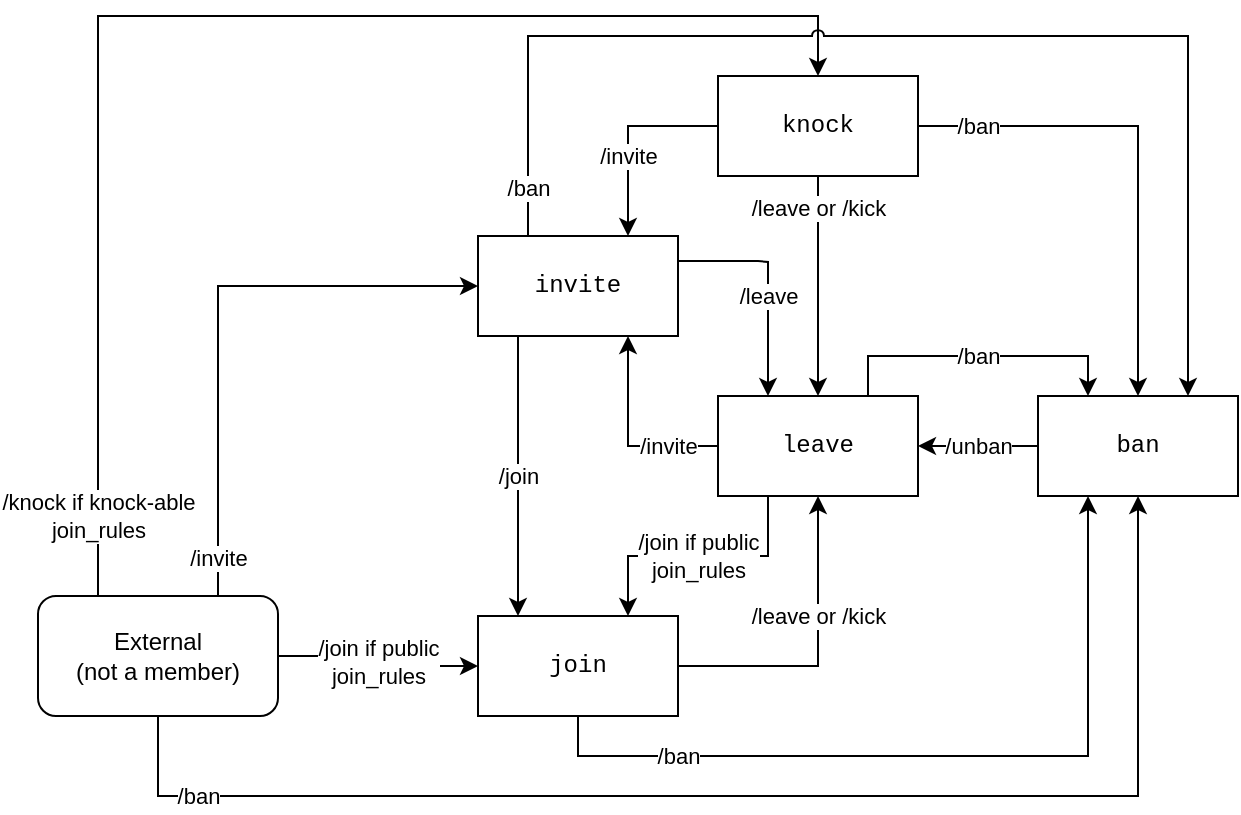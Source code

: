 <mxfile version="14.6.6" type="device"><diagram id="4a_pTli-mcEMNPq0ciXK" name="Page-1"><mxGraphModel dx="1718" dy="935" grid="1" gridSize="10" guides="1" tooltips="1" connect="1" arrows="1" fold="1" page="1" pageScale="1" pageWidth="827" pageHeight="1169" math="0" shadow="0"><root><mxCell id="0"/><mxCell id="1" parent="0"/><mxCell id="P05zALBlSnZwpnZ5Cu9t-11" value="/join" style="edgeStyle=orthogonalEdgeStyle;rounded=0;orthogonalLoop=1;jettySize=auto;html=1;" edge="1" parent="1" source="P05zALBlSnZwpnZ5Cu9t-1" target="P05zALBlSnZwpnZ5Cu9t-2"><mxGeometry relative="1" as="geometry"><Array as="points"><mxPoint x="290" y="360"/><mxPoint x="290" y="360"/></Array></mxGeometry></mxCell><mxCell id="P05zALBlSnZwpnZ5Cu9t-14" value="/leave" style="edgeStyle=orthogonalEdgeStyle;rounded=0;orthogonalLoop=1;jettySize=auto;html=1;exitX=1;exitY=0.25;exitDx=0;exitDy=0;entryX=0.25;entryY=0;entryDx=0;entryDy=0;" edge="1" parent="1" source="P05zALBlSnZwpnZ5Cu9t-25" target="P05zALBlSnZwpnZ5Cu9t-4"><mxGeometry x="0.107" relative="1" as="geometry"><mxPoint x="480" y="249.667" as="targetPoint"/><Array as="points"><mxPoint x="410" y="263"/><mxPoint x="415" y="263"/></Array><mxPoint as="offset"/></mxGeometry></mxCell><mxCell id="P05zALBlSnZwpnZ5Cu9t-1" value="invite" style="rounded=0;whiteSpace=wrap;html=1;" vertex="1" parent="1"><mxGeometry x="270" y="250" width="100" height="50" as="geometry"/></mxCell><mxCell id="P05zALBlSnZwpnZ5Cu9t-16" value="/leave or /kick" style="edgeStyle=orthogonalEdgeStyle;rounded=0;orthogonalLoop=1;jettySize=auto;html=1;" edge="1" parent="1" source="P05zALBlSnZwpnZ5Cu9t-2" target="P05zALBlSnZwpnZ5Cu9t-4"><mxGeometry x="0.226" relative="1" as="geometry"><mxPoint as="offset"/></mxGeometry></mxCell><mxCell id="P05zALBlSnZwpnZ5Cu9t-22" value="/ban" style="edgeStyle=orthogonalEdgeStyle;rounded=0;orthogonalLoop=1;jettySize=auto;html=1;exitX=0.5;exitY=1;exitDx=0;exitDy=0;entryX=0.25;entryY=1;entryDx=0;entryDy=0;" edge="1" parent="1" source="P05zALBlSnZwpnZ5Cu9t-2" target="P05zALBlSnZwpnZ5Cu9t-3"><mxGeometry x="-0.654" relative="1" as="geometry"><mxPoint as="offset"/></mxGeometry></mxCell><mxCell id="P05zALBlSnZwpnZ5Cu9t-2" value="join" style="rounded=0;whiteSpace=wrap;html=1;fontFamily=Courier New;" vertex="1" parent="1"><mxGeometry x="270" y="440" width="100" height="50" as="geometry"/></mxCell><mxCell id="P05zALBlSnZwpnZ5Cu9t-18" value="/unban" style="edgeStyle=orthogonalEdgeStyle;rounded=0;orthogonalLoop=1;jettySize=auto;html=1;exitX=0;exitY=0.5;exitDx=0;exitDy=0;entryX=1;entryY=0.5;entryDx=0;entryDy=0;" edge="1" parent="1" source="P05zALBlSnZwpnZ5Cu9t-3" target="P05zALBlSnZwpnZ5Cu9t-4"><mxGeometry relative="1" as="geometry"/></mxCell><mxCell id="P05zALBlSnZwpnZ5Cu9t-3" value="ban" style="rounded=0;whiteSpace=wrap;html=1;fontFamily=Courier New;" vertex="1" parent="1"><mxGeometry x="550" y="330" width="100" height="50" as="geometry"/></mxCell><mxCell id="P05zALBlSnZwpnZ5Cu9t-12" value="/join if public&lt;br&gt;join_rules" style="edgeStyle=orthogonalEdgeStyle;rounded=0;orthogonalLoop=1;jettySize=auto;html=1;exitX=0.25;exitY=1;exitDx=0;exitDy=0;entryX=0.75;entryY=0;entryDx=0;entryDy=0;" edge="1" parent="1" source="P05zALBlSnZwpnZ5Cu9t-4" target="P05zALBlSnZwpnZ5Cu9t-2"><mxGeometry relative="1" as="geometry"/></mxCell><mxCell id="P05zALBlSnZwpnZ5Cu9t-13" value="/invite" style="edgeStyle=orthogonalEdgeStyle;rounded=0;orthogonalLoop=1;jettySize=auto;html=1;entryX=0.75;entryY=1;entryDx=0;entryDy=0;" edge="1" parent="1" source="P05zALBlSnZwpnZ5Cu9t-4" target="P05zALBlSnZwpnZ5Cu9t-25"><mxGeometry x="-0.5" relative="1" as="geometry"><mxPoint as="offset"/></mxGeometry></mxCell><mxCell id="P05zALBlSnZwpnZ5Cu9t-17" value="/ban" style="edgeStyle=orthogonalEdgeStyle;rounded=0;orthogonalLoop=1;jettySize=auto;html=1;exitX=0.75;exitY=0;exitDx=0;exitDy=0;entryX=0.25;entryY=0;entryDx=0;entryDy=0;" edge="1" parent="1" source="P05zALBlSnZwpnZ5Cu9t-4" target="P05zALBlSnZwpnZ5Cu9t-3"><mxGeometry relative="1" as="geometry"/></mxCell><mxCell id="P05zALBlSnZwpnZ5Cu9t-4" value="leave" style="rounded=0;whiteSpace=wrap;html=1;fontFamily=Courier New;" vertex="1" parent="1"><mxGeometry x="390" y="330" width="100" height="50" as="geometry"/></mxCell><mxCell id="P05zALBlSnZwpnZ5Cu9t-8" value="/invite" style="edgeStyle=orthogonalEdgeStyle;rounded=0;orthogonalLoop=1;jettySize=auto;html=1;exitX=0.75;exitY=0;exitDx=0;exitDy=0;entryX=0;entryY=0.5;entryDx=0;entryDy=0;" edge="1" parent="1" source="P05zALBlSnZwpnZ5Cu9t-29" target="P05zALBlSnZwpnZ5Cu9t-25"><mxGeometry x="-0.868" relative="1" as="geometry"><mxPoint x="170" y="275" as="sourcePoint"/><mxPoint as="offset"/></mxGeometry></mxCell><mxCell id="P05zALBlSnZwpnZ5Cu9t-10" value="/join if public&lt;br&gt;join_rules" style="edgeStyle=orthogonalEdgeStyle;rounded=0;orthogonalLoop=1;jettySize=auto;html=1;exitX=1;exitY=0.5;exitDx=0;exitDy=0;" edge="1" parent="1" source="P05zALBlSnZwpnZ5Cu9t-29" target="P05zALBlSnZwpnZ5Cu9t-2"><mxGeometry relative="1" as="geometry"><mxPoint x="170" y="465" as="sourcePoint"/></mxGeometry></mxCell><mxCell id="P05zALBlSnZwpnZ5Cu9t-21" value="/ban" style="edgeStyle=orthogonalEdgeStyle;rounded=0;orthogonalLoop=1;jettySize=auto;html=1;entryX=0.5;entryY=1;entryDx=0;entryDy=0;exitX=0.5;exitY=1;exitDx=0;exitDy=0;" edge="1" parent="1" source="P05zALBlSnZwpnZ5Cu9t-29" target="P05zALBlSnZwpnZ5Cu9t-3"><mxGeometry x="-0.823" relative="1" as="geometry"><mxPoint x="170" y="545" as="sourcePoint"/><Array as="points"><mxPoint x="110" y="530"/><mxPoint x="600" y="530"/></Array><mxPoint as="offset"/></mxGeometry></mxCell><mxCell id="P05zALBlSnZwpnZ5Cu9t-26" value="/invite" style="edgeStyle=orthogonalEdgeStyle;rounded=0;orthogonalLoop=1;jettySize=auto;html=1;exitX=0;exitY=0.5;exitDx=0;exitDy=0;entryX=0.75;entryY=0;entryDx=0;entryDy=0;fontFamily=Helvetica;" edge="1" parent="1" source="P05zALBlSnZwpnZ5Cu9t-24" target="P05zALBlSnZwpnZ5Cu9t-25"><mxGeometry x="0.2" relative="1" as="geometry"><Array as="points"><mxPoint x="345" y="195"/></Array><mxPoint as="offset"/></mxGeometry></mxCell><mxCell id="P05zALBlSnZwpnZ5Cu9t-27" value="/leave or /kick" style="edgeStyle=orthogonalEdgeStyle;rounded=0;orthogonalLoop=1;jettySize=auto;html=1;exitX=0.5;exitY=1;exitDx=0;exitDy=0;entryX=0.5;entryY=0;entryDx=0;entryDy=0;fontFamily=Helvetica;" edge="1" parent="1" source="P05zALBlSnZwpnZ5Cu9t-24" target="P05zALBlSnZwpnZ5Cu9t-4"><mxGeometry x="-0.714" relative="1" as="geometry"><mxPoint as="offset"/></mxGeometry></mxCell><mxCell id="P05zALBlSnZwpnZ5Cu9t-31" value="/ban" style="edgeStyle=orthogonalEdgeStyle;rounded=0;orthogonalLoop=1;jettySize=auto;html=1;exitX=1;exitY=0.5;exitDx=0;exitDy=0;entryX=0.5;entryY=0;entryDx=0;entryDy=0;fontFamily=Helvetica;" edge="1" parent="1" source="P05zALBlSnZwpnZ5Cu9t-24" target="P05zALBlSnZwpnZ5Cu9t-3"><mxGeometry x="-0.755" relative="1" as="geometry"><mxPoint as="offset"/></mxGeometry></mxCell><mxCell id="P05zALBlSnZwpnZ5Cu9t-24" value="knock" style="rounded=0;whiteSpace=wrap;html=1;fontFamily=Courier New;" vertex="1" parent="1"><mxGeometry x="390" y="170" width="100" height="50" as="geometry"/></mxCell><mxCell id="P05zALBlSnZwpnZ5Cu9t-25" value="invite" style="rounded=0;whiteSpace=wrap;html=1;fontFamily=Courier New;" vertex="1" parent="1"><mxGeometry x="270" y="250" width="100" height="50" as="geometry"/></mxCell><mxCell id="P05zALBlSnZwpnZ5Cu9t-29" value="External &lt;br&gt;(not a member)" style="rounded=1;whiteSpace=wrap;html=1;fontFamily=Helvetica;" vertex="1" parent="1"><mxGeometry x="50" y="430" width="120" height="60" as="geometry"/></mxCell><mxCell id="P05zALBlSnZwpnZ5Cu9t-30" value="/knock if knock-able&lt;br&gt;join_rules" style="edgeStyle=orthogonalEdgeStyle;rounded=0;orthogonalLoop=1;jettySize=auto;html=1;exitX=0.25;exitY=0;exitDx=0;exitDy=0;entryX=0.5;entryY=0;entryDx=0;entryDy=0;fontFamily=Helvetica;jumpStyle=none;jumpSize=7;" edge="1" parent="1" source="P05zALBlSnZwpnZ5Cu9t-29" target="P05zALBlSnZwpnZ5Cu9t-24"><mxGeometry x="-0.882" relative="1" as="geometry"><Array as="points"><mxPoint x="80" y="140"/><mxPoint x="440" y="140"/></Array><mxPoint as="offset"/></mxGeometry></mxCell><mxCell id="P05zALBlSnZwpnZ5Cu9t-19" value="/ban" style="edgeStyle=orthogonalEdgeStyle;rounded=0;orthogonalLoop=1;jettySize=auto;html=1;exitX=0.25;exitY=0;exitDx=0;exitDy=0;entryX=0.75;entryY=0;entryDx=0;entryDy=0;jumpStyle=arc;" edge="1" parent="1" source="P05zALBlSnZwpnZ5Cu9t-25" target="P05zALBlSnZwpnZ5Cu9t-3"><mxGeometry x="-0.92" relative="1" as="geometry"><Array as="points"><mxPoint x="295" y="150"/><mxPoint x="625" y="150"/></Array><mxPoint as="offset"/></mxGeometry></mxCell></root></mxGraphModel></diagram></mxfile>
